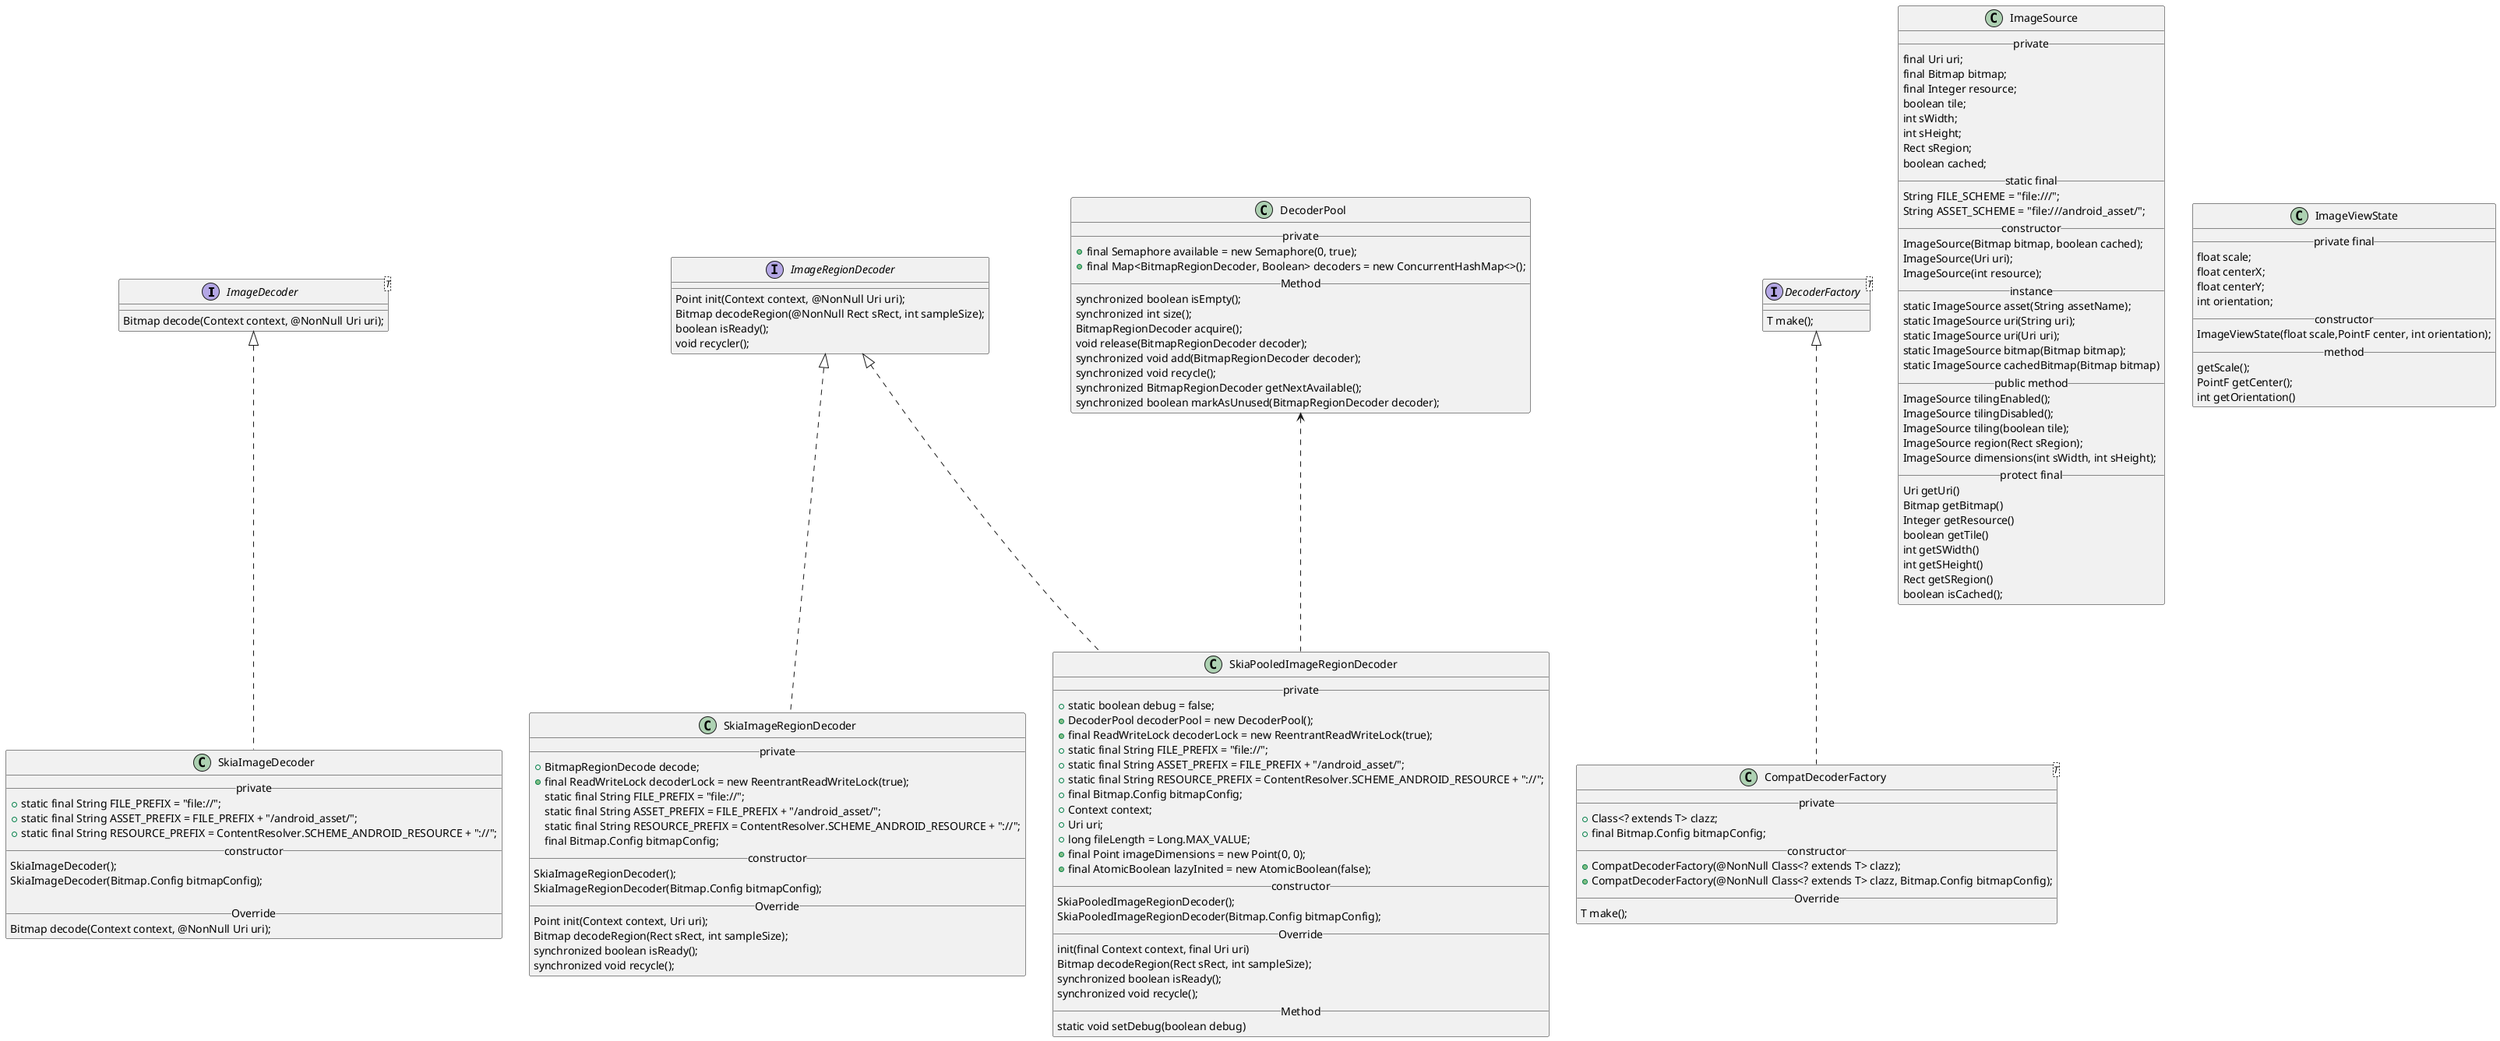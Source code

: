 @startuml
interface ImageDecoder<T>{
    Bitmap decode(Context context, @NonNull Uri uri);
}

interface ImageRegionDecoder{
    Point init(Context context, @NonNull Uri uri);
    Bitmap decodeRegion(@NonNull Rect sRect, int sampleSize);
    boolean isReady();
    void recycler();
}

interface DecoderFactory<T>{
    T make();
}

class CompatDecoderFactory<T>{
__private__
    + Class<? extends T> clazz;
    + final Bitmap.Config bitmapConfig;
__constructor__
    +CompatDecoderFactory(@NonNull Class<? extends T> clazz);
    +CompatDecoderFactory(@NonNull Class<? extends T> clazz, Bitmap.Config bitmapConfig);
__Override__
    T make();
}

class SkiaImageDecoder{
__private__
    +static final String FILE_PREFIX = "file://";
    +static final String ASSET_PREFIX = FILE_PREFIX + "/android_asset/";
    +static final String RESOURCE_PREFIX = ContentResolver.SCHEME_ANDROID_RESOURCE + "://";
__constructor__
    SkiaImageDecoder();
    SkiaImageDecoder(Bitmap.Config bitmapConfig);

__Override__
    Bitmap decode(Context context, @NonNull Uri uri);
}

class SkiaImageRegionDecoder{
__private__
    +BitmapRegionDecode decode;
    +final ReadWriteLock decoderLock = new ReentrantReadWriteLock(true);
    static final String FILE_PREFIX = "file://";
    static final String ASSET_PREFIX = FILE_PREFIX + "/android_asset/";
    static final String RESOURCE_PREFIX = ContentResolver.SCHEME_ANDROID_RESOURCE + "://";
    final Bitmap.Config bitmapConfig;
__constructor__
    SkiaImageRegionDecoder();
    SkiaImageRegionDecoder(Bitmap.Config bitmapConfig);
__Override__
    Point init(Context context, Uri uri);
    Bitmap decodeRegion(Rect sRect, int sampleSize);
    synchronized boolean isReady();
    synchronized void recycle();
}

class SkiaPooledImageRegionDecoder{
__private__
    +static boolean debug = false;
    +DecoderPool decoderPool = new DecoderPool();
    +final ReadWriteLock decoderLock = new ReentrantReadWriteLock(true);
    +static final String FILE_PREFIX = "file://";
    +static final String ASSET_PREFIX = FILE_PREFIX + "/android_asset/";
    +static final String RESOURCE_PREFIX = ContentResolver.SCHEME_ANDROID_RESOURCE + "://";
    +final Bitmap.Config bitmapConfig;
    +Context context;
    +Uri uri;
    +long fileLength = Long.MAX_VALUE;
    +final Point imageDimensions = new Point(0, 0);
    +final AtomicBoolean lazyInited = new AtomicBoolean(false);
__constructor__
    SkiaPooledImageRegionDecoder();
    SkiaPooledImageRegionDecoder(Bitmap.Config bitmapConfig);
__Override__
    init(final Context context, final Uri uri)
    Bitmap decodeRegion(Rect sRect, int sampleSize);
    synchronized boolean isReady();
    synchronized void recycle();
__Method__
    static void setDebug(boolean debug)
}

class DecoderPool{
__private__
    +final Semaphore available = new Semaphore(0, true);
    +final Map<BitmapRegionDecoder, Boolean> decoders = new ConcurrentHashMap<>();
__Method__
synchronized boolean isEmpty();
synchronized int size();
BitmapRegionDecoder acquire();
void release(BitmapRegionDecoder decoder);
synchronized void add(BitmapRegionDecoder decoder);
synchronized void recycle();
synchronized BitmapRegionDecoder getNextAvailable();
synchronized boolean markAsUnused(BitmapRegionDecoder decoder);
}

class ImageSource{
__private__
    final Uri uri;
    final Bitmap bitmap;
    final Integer resource;
    boolean tile;
    int sWidth;
    int sHeight;
    Rect sRegion;
    boolean cached;
__static final__
    String FILE_SCHEME = "file:///";
    String ASSET_SCHEME = "file:///android_asset/";
__constructor__
    ImageSource(Bitmap bitmap, boolean cached);
    ImageSource(Uri uri);
    ImageSource(int resource);
__instance__
    static ImageSource asset(String assetName);
    static ImageSource uri(String uri);
    static ImageSource uri(Uri uri);
    static ImageSource bitmap(Bitmap bitmap);
    static ImageSource cachedBitmap(Bitmap bitmap)
__public method__
    ImageSource tilingEnabled();
    ImageSource tilingDisabled();
    ImageSource tiling(boolean tile);
    ImageSource region(Rect sRegion);
    ImageSource dimensions(int sWidth, int sHeight);
__protect final__
    Uri getUri()
    Bitmap getBitmap()
    Integer getResource()
    boolean getTile()
    int getSWidth()
    int getSHeight()
    Rect getSRegion()
    boolean isCached();
}
class ImageViewState{
__private final__
    float scale;
    float centerX;
    float centerY;
    int orientation;
__constructor__
ImageViewState(float scale,PointF center, int orientation);
__method__
getScale();
PointF getCenter();
int getOrientation()
}
DecoderPool<.. SkiaPooledImageRegionDecoder
DecoderFactory <|.. CompatDecoderFactory
ImageDecoder <|.. SkiaImageDecoder
ImageRegionDecoder<|..SkiaImageRegionDecoder
ImageRegionDecoder<|..SkiaPooledImageRegionDecoder
@enduml